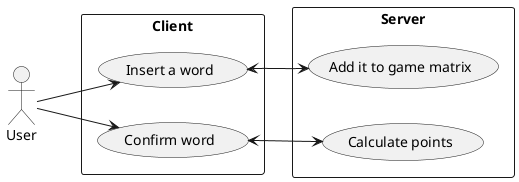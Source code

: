 @startuml use_case_Scarabeo
left to right direction
actor "User" as u

rectangle Client{
    usecase "Insert a word" as UC1
    usecase "Confirm word" as UC2

}
u --> UC1
u --> UC2
rectangle Server{
    usecase "Add it to game matrix" as US1
    usecase "Calculate points" as US2
}

UC1 <--> US1
UC2 <--> US2

@enduml